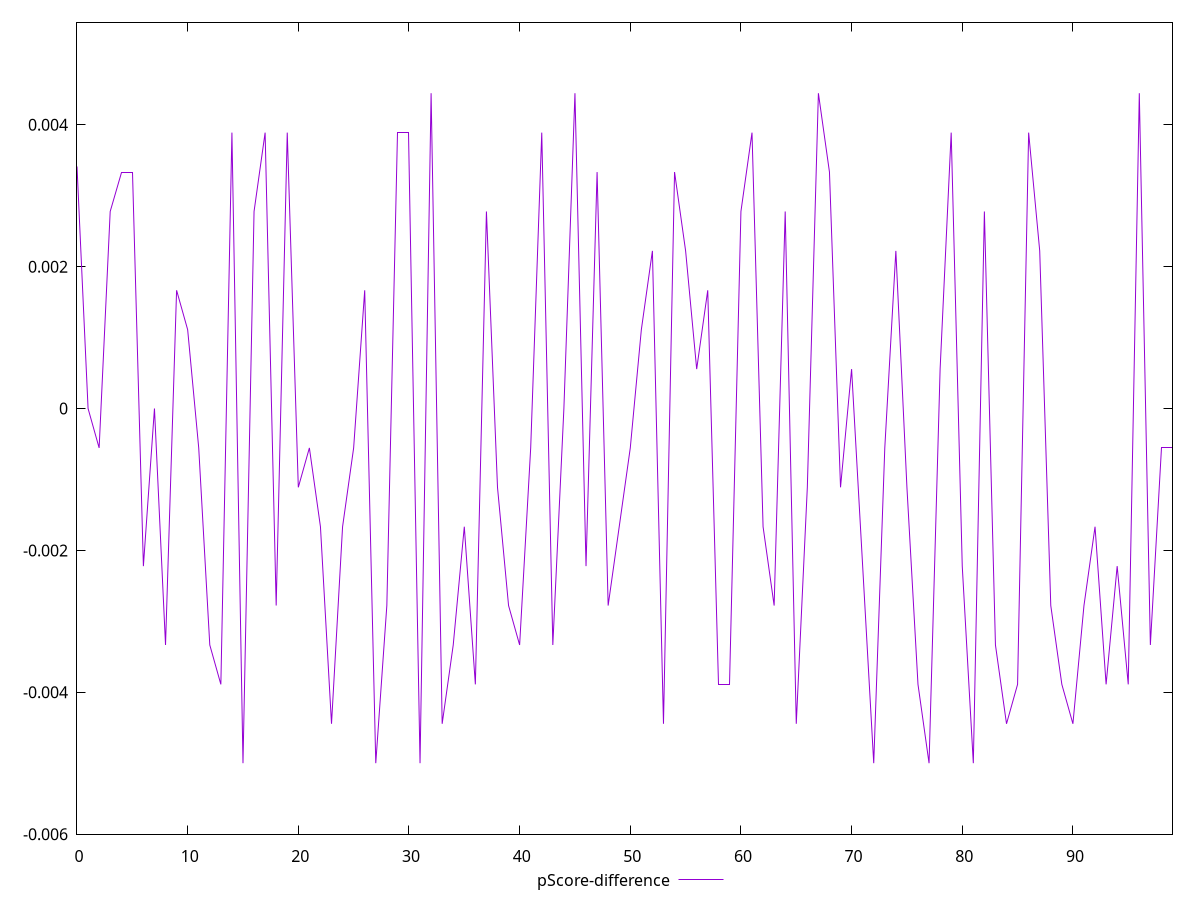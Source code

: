 reset

$pScoreDifference <<EOF
0 0.003411764705882392
1 0
2 -0.0005555555555555314
3 0.002777777777777768
4 0.0033333333333332993
5 0.0033333333333332993
6 -0.0022222222222222365
7 0
8 -0.0033333333333332993
9 0.0016666666666667052
10 0.0011111111111110628
11 -0.0005555555555555314
12 -0.0033333333333332993
13 -0.0038888888888888307
14 0.0038888888888889417
15 -0.0050000000000000044
16 0.002777777777777768
17 0.0038888888888889417
18 -0.002777777777777768
19 0.0038888888888888307
20 -0.0011111111111110628
21 -0.0005555555555555314
22 -0.0016666666666667052
23 -0.004444444444444473
24 -0.0016666666666667052
25 -0.0005555555555555314
26 0.0016666666666667052
27 -0.0050000000000000044
28 -0.002777777777777768
29 0.0038888888888889417
30 0.0038888888888889417
31 -0.0050000000000000044
32 0.004444444444444473
33 -0.004444444444444473
34 -0.0033333333333332993
35 -0.0016666666666665941
36 -0.0038888888888888307
37 0.002777777777777768
38 -0.0011111111111111738
39 -0.002777777777777768
40 -0.0033333333333332993
41 -0.0005555555555555314
42 0.0038888888888888307
43 -0.0033333333333332993
44 0
45 0.004444444444444473
46 -0.0022222222222222365
47 0.0033333333333332993
48 -0.002777777777777768
49 -0.0016666666666667052
50 -0.0005555555555555314
51 0.0011111111111111738
52 0.0022222222222222365
53 -0.004444444444444473
54 0.0033333333333332993
55 0.0022222222222222365
56 0.0005555555555555314
57 0.0016666666666667052
58 -0.0038888888888888307
59 -0.0038888888888888307
60 0.002777777777777768
61 0.0038888888888889417
62 -0.0016666666666667052
63 -0.002777777777777768
64 0.002777777777777768
65 -0.004444444444444473
66 -0.0011111111111110628
67 0.004444444444444473
68 0.0033333333333332993
69 -0.0011111111111110628
70 0.0005555555555555314
71 -0.0022222222222222365
72 -0.0050000000000000044
73 -0.0005555555555555314
74 0.0022222222222222365
75 -0.0011111111111110628
76 -0.0038888888888888307
77 -0.0050000000000000044
78 0.0005555555555555314
79 0.0038888888888889417
80 -0.0022222222222222365
81 -0.0050000000000000044
82 0.002777777777777768
83 -0.0033333333333332993
84 -0.004444444444444473
85 -0.0038888888888888307
86 0.0038888888888889417
87 0.0022222222222222365
88 -0.002777777777777768
89 -0.0038888888888888307
90 -0.004444444444444473
91 -0.002777777777777768
92 -0.0016666666666667052
93 -0.0038888888888889417
94 -0.0022222222222222365
95 -0.0038888888888888307
96 0.004444444444444473
97 -0.0033333333333332993
98 -0.0005555555555555314
99 -0.0005555555555555314
EOF

set key outside below
set xrange [0:99]
set yrange [-0.0060000000000000045:0.005444444444444473]
set trange [-0.0060000000000000045:0.005444444444444473]
set terminal svg size 640, 500 enhanced background rgb 'white'
set output "report_00019_2021-02-10T18-14-37.922Z//render-blocking-resources/samples/pages+cached+noadtech/pScore-difference/values.svg"

plot $pScoreDifference title "pScore-difference" with line

reset

